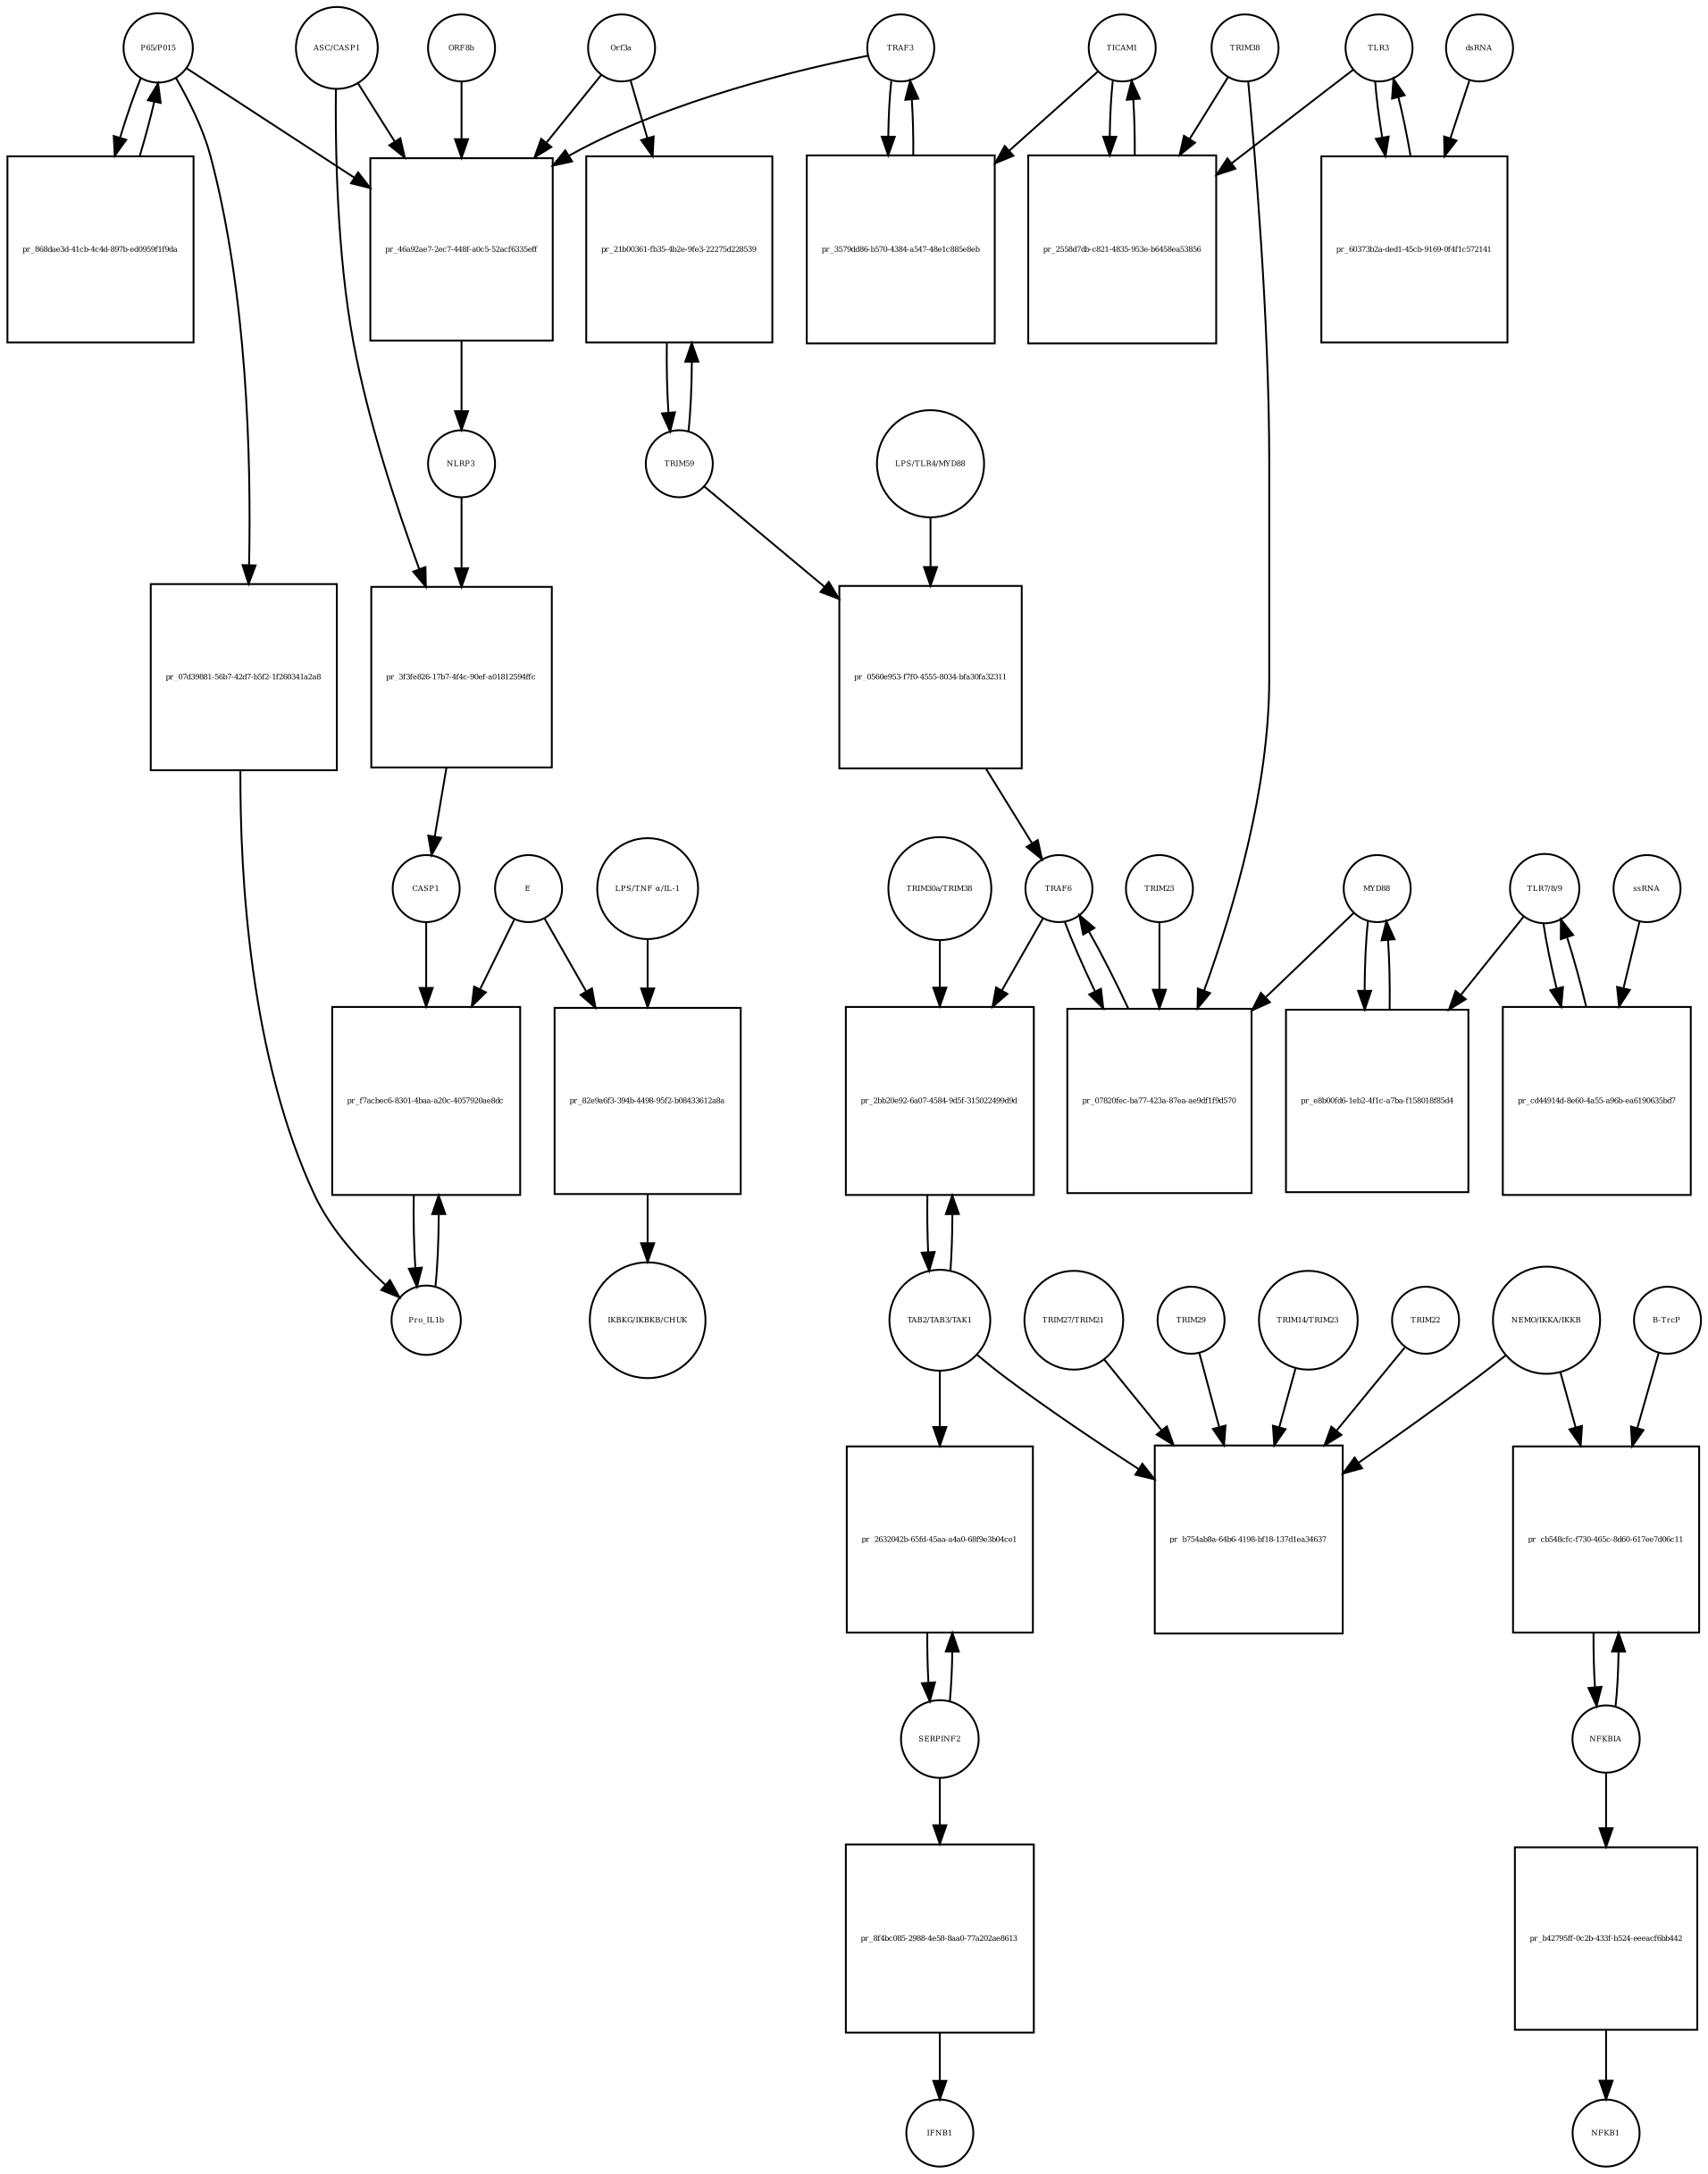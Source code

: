 strict digraph  {
Orf3a [annotation="", bipartite=0, cls=macromolecule, fontsize=4, label=Orf3a, shape=circle];
"pr_46a92ae7-2ec7-448f-a0c5-52acf6335eff" [annotation="", bipartite=1, cls=process, fontsize=4, label="pr_46a92ae7-2ec7-448f-a0c5-52acf6335eff", shape=square];
TRAF3 [annotation=urn_miriam_hgnc_12033, bipartite=0, cls=macromolecule, fontsize=4, label=TRAF3, shape=circle];
NLRP3 [annotation=urn_miriam_hgnc_16400, bipartite=0, cls=macromolecule, fontsize=4, label=NLRP3, shape=circle];
"ASC/CASP1" [annotation="urn_miriam_hgnc_16608|urn_miriam_hgnc_1499", bipartite=0, cls=complex, fontsize=4, label="ASC/CASP1", shape=circle];
"P65/P015" [annotation="urn_miriam_hgnc_9955|urn_miriam_hgnc_7794", bipartite=0, cls=complex, fontsize=4, label="P65/P015", shape=circle];
ORF8b [annotation=urn_miriam_uniprot_Q6S8E2, bipartite=0, cls=macromolecule, fontsize=4, label=ORF8b, shape=circle];
"pr_3f3fe826-17b7-4f4c-90ef-a01812594ffc" [annotation="", bipartite=1, cls=process, fontsize=4, label="pr_3f3fe826-17b7-4f4c-90ef-a01812594ffc", shape=square];
CASP1 [annotation=urn_miriam_hgnc_1499, bipartite=0, cls=macromolecule, fontsize=4, label=CASP1, shape=circle];
"pr_868dae3d-41cb-4c4d-897b-ed0959f1f9da" [annotation="", bipartite=1, cls=process, fontsize=4, label="pr_868dae3d-41cb-4c4d-897b-ed0959f1f9da", shape=square];
"LPS/TLR4/MYD88" [annotation="urn_miriam_hgnc_6121|urn_miriam_hgnc_11850|urn_miriam_hgnc_7562", bipartite=0, cls=complex, fontsize=4, label="LPS/TLR4/MYD88", shape=circle];
"pr_0560e953-f7f0-4555-8034-bfa30fa32311" [annotation="", bipartite=1, cls=process, fontsize=4, label="pr_0560e953-f7f0-4555-8034-bfa30fa32311", shape=square];
TRAF6 [annotation=urn_miriam_hgnc_12036, bipartite=0, cls=macromolecule, fontsize=4, label=TRAF6, shape=circle];
TRIM59 [annotation=urn_miriam_pubmed_22588174, bipartite=0, cls=macromolecule, fontsize=4, label=TRIM59, shape=circle];
NFKBIA [annotation=urn_miriam_hgnc_7797, bipartite=0, cls=macromolecule, fontsize=4, label=NFKBIA, shape=circle];
"pr_cb548cfc-f730-465c-8d60-617ee7d06c11" [annotation="", bipartite=1, cls=process, fontsize=4, label="pr_cb548cfc-f730-465c-8d60-617ee7d06c11", shape=square];
"B-TrcP" [annotation=urn_miriam_hgnc_1144, bipartite=0, cls=macromolecule, fontsize=4, label="B-TrcP", shape=circle];
"NEMO/IKKA/IKKB" [annotation="urn_miriam_hgnc_5961|urn_miriam_hgnc_5960|urn_miriam_hgnc_1974", bipartite=0, cls=complex, fontsize=4, label="NEMO/IKKA/IKKB", shape=circle];
"LPS/TNF α/IL-1" [annotation="urn_miriam_hgnc_6121|urn_miriam_hgnc_11892|urn_miriam_hgnc_5991", bipartite=0, cls=complex, fontsize=4, label="LPS/TNF α/IL-1", shape=circle];
"pr_82e9a6f3-394b-4498-95f2-b08433612a8a" [annotation="", bipartite=1, cls=process, fontsize=4, label="pr_82e9a6f3-394b-4498-95f2-b08433612a8a", shape=square];
E [annotation=urn_miriam_ncbiprotein_1796318600, bipartite=0, cls=macromolecule, fontsize=4, label=E, shape=circle];
"IKBKG/IKBKB/CHUK" [annotation="urn_miriam_hgnc_5961|urn_miriam_hgnc_5960|urn_miriam_hgnc_1974", bipartite=0, cls=complex, fontsize=4, label="IKBKG/IKBKB/CHUK", shape=circle];
Pro_IL1b [annotation=urn_miriam_hgnc_5992, bipartite=0, cls=macromolecule, fontsize=4, label=Pro_IL1b, shape=circle];
"pr_f7acbec6-8301-4baa-a20c-4057920ae8dc" [annotation="", bipartite=1, cls=process, fontsize=4, label="pr_f7acbec6-8301-4baa-a20c-4057920ae8dc", shape=square];
SERPINF2 [annotation=urn_miriam_hgnc_9075, bipartite=0, cls=macromolecule, fontsize=4, label=SERPINF2, shape=circle];
"pr_8f4bc085-2988-4e58-8aa0-77a202ae8613" [annotation="", bipartite=1, cls=process, fontsize=4, label="pr_8f4bc085-2988-4e58-8aa0-77a202ae8613", shape=square];
IFNB1 [annotation=urn_miriam_pubmed_5434, bipartite=0, cls=macromolecule, fontsize=4, label=IFNB1, shape=circle];
"pr_07d39881-56b7-42d7-b5f2-1f260341a2a8" [annotation="", bipartite=1, cls=process, fontsize=4, label="pr_07d39881-56b7-42d7-b5f2-1f260341a2a8", shape=square];
TLR3 [annotation=urn_miriam_hgnc_11849, bipartite=0, cls=macromolecule, fontsize=4, label=TLR3, shape=circle];
"pr_60373b2a-ded1-45cb-9169-0f4f1c572141" [annotation="", bipartite=1, cls=process, fontsize=4, label="pr_60373b2a-ded1-45cb-9169-0f4f1c572141", shape=square];
dsRNA [annotation="", bipartite=0, cls="nucleic acid feature", fontsize=4, label=dsRNA, shape=circle];
TICAM1 [annotation=urn_miriam_hgnc_18348, bipartite=0, cls=macromolecule, fontsize=4, label=TICAM1, shape=circle];
"pr_2558d7db-c821-4835-953e-b6458ea53856" [annotation="", bipartite=1, cls=process, fontsize=4, label="pr_2558d7db-c821-4835-953e-b6458ea53856", shape=square];
TRIM38 [annotation=urn_miriam_hgnc_10059, bipartite=0, cls=macromolecule, fontsize=4, label=TRIM38, shape=circle];
"pr_21b00361-fb35-4b2e-9fe3-22275d228539" [annotation="", bipartite=1, cls=process, fontsize=4, label="pr_21b00361-fb35-4b2e-9fe3-22275d228539", shape=square];
"TLR7/8/9" [annotation="urn_miriam_hgnc_15633|urn_miriam_hgnc_15632|urn_miriam_hgnc_15631", bipartite=0, cls=complex, fontsize=4, label="TLR7/8/9", shape=circle];
"pr_cd44914d-8e60-4a55-a96b-ea6190635bd7" [annotation="", bipartite=1, cls=process, fontsize=4, label="pr_cd44914d-8e60-4a55-a96b-ea6190635bd7", shape=square];
ssRNA [annotation="", bipartite=0, cls="nucleic acid feature", fontsize=4, label=ssRNA, shape=circle];
MYD88 [annotation=urn_miriam_hgnc_7562, bipartite=0, cls=macromolecule, fontsize=4, label=MYD88, shape=circle];
"pr_e8b00fd6-1eb2-4f1c-a7ba-f158018f85d4" [annotation="", bipartite=1, cls=process, fontsize=4, label="pr_e8b00fd6-1eb2-4f1c-a7ba-f158018f85d4", shape=square];
"pr_07820fec-ba77-423a-87ea-ae9df1f9d570" [annotation="", bipartite=1, cls=process, fontsize=4, label="pr_07820fec-ba77-423a-87ea-ae9df1f9d570", shape=square];
TRIM23 [annotation=urn_miriam_hgnc_660, bipartite=0, cls=macromolecule, fontsize=4, label=TRIM23, shape=circle];
"TAB2/TAB3/TAK1" [annotation="urn_miriam_hgnc_17075|urn_miriam_hgnc_30681|urn_miriam_hgnc_6859", bipartite=0, cls=complex, fontsize=4, label="TAB2/TAB3/TAK1", shape=circle];
"pr_2bb20e92-6a07-4584-9d5f-315022499d9d" [annotation="", bipartite=1, cls=process, fontsize=4, label="pr_2bb20e92-6a07-4584-9d5f-315022499d9d", shape=square];
"TRIM30a/TRIM38" [annotation=urn_miriam_hgnc_10059, bipartite=0, cls=complex, fontsize=4, label="TRIM30a/TRIM38", shape=circle];
"pr_b754ab8a-64b6-4198-bf18-137d1ea34637" [annotation="", bipartite=1, cls=process, fontsize=4, label="pr_b754ab8a-64b6-4198-bf18-137d1ea34637", shape=square];
TRIM22 [annotation=urn_miriam_hgnc_16379, bipartite=0, cls=macromolecule, fontsize=4, label=TRIM22, shape=circle];
"TRIM27/TRIM21" [annotation="urn_miriam_hgnc_9975|urn_miriam_hgnc_11312", bipartite=0, cls=complex, fontsize=4, label="TRIM27/TRIM21", shape=circle];
TRIM29 [annotation=urn_miriam_hgnc_17274, bipartite=0, cls=macromolecule, fontsize=4, label=TRIM29, shape=circle];
"TRIM14/TRIM23" [annotation="urn_miriam_hgnc_16283|urn_miriam_hgnc_660", bipartite=0, cls=complex, fontsize=4, label="TRIM14/TRIM23", shape=circle];
"pr_2632042b-65fd-45aa-a4a0-68f9e3b04ce1" [annotation="", bipartite=1, cls=process, fontsize=4, label="pr_2632042b-65fd-45aa-a4a0-68f9e3b04ce1", shape=square];
"pr_3579dd86-b570-4384-a547-48e1c885e8eb" [annotation="", bipartite=1, cls=process, fontsize=4, label="pr_3579dd86-b570-4384-a547-48e1c885e8eb", shape=square];
"pr_b42795ff-0c2b-433f-b524-eeeacf6bb442" [annotation="", bipartite=1, cls=process, fontsize=4, label="pr_b42795ff-0c2b-433f-b524-eeeacf6bb442", shape=square];
NFKB1 [annotation=urn_miriam_hgnc_7794, bipartite=0, cls=macromolecule, fontsize=4, label=NFKB1, shape=circle];
Orf3a -> "pr_46a92ae7-2ec7-448f-a0c5-52acf6335eff"  [annotation="", interaction_type=consumption];
Orf3a -> "pr_21b00361-fb35-4b2e-9fe3-22275d228539"  [annotation=urn_miriam_pubmed_28829373, interaction_type="necessary stimulation"];
"pr_46a92ae7-2ec7-448f-a0c5-52acf6335eff" -> NLRP3  [annotation="", interaction_type=production];
TRAF3 -> "pr_46a92ae7-2ec7-448f-a0c5-52acf6335eff"  [annotation="", interaction_type=consumption];
TRAF3 -> "pr_3579dd86-b570-4384-a547-48e1c885e8eb"  [annotation="", interaction_type=consumption];
NLRP3 -> "pr_3f3fe826-17b7-4f4c-90ef-a01812594ffc"  [annotation=urn_miriam_pubmed_31034780, interaction_type=catalysis];
"ASC/CASP1" -> "pr_46a92ae7-2ec7-448f-a0c5-52acf6335eff"  [annotation="", interaction_type=consumption];
"ASC/CASP1" -> "pr_3f3fe826-17b7-4f4c-90ef-a01812594ffc"  [annotation="", interaction_type=consumption];
"P65/P015" -> "pr_46a92ae7-2ec7-448f-a0c5-52acf6335eff"  [annotation="", interaction_type=consumption];
"P65/P015" -> "pr_868dae3d-41cb-4c4d-897b-ed0959f1f9da"  [annotation="", interaction_type=consumption];
"P65/P015" -> "pr_07d39881-56b7-42d7-b5f2-1f260341a2a8"  [annotation="", interaction_type=consumption];
ORF8b -> "pr_46a92ae7-2ec7-448f-a0c5-52acf6335eff"  [annotation="", interaction_type=consumption];
"pr_3f3fe826-17b7-4f4c-90ef-a01812594ffc" -> CASP1  [annotation="", interaction_type=production];
CASP1 -> "pr_f7acbec6-8301-4baa-a20c-4057920ae8dc"  [annotation=urn_miriam_pubmed_31034780, interaction_type=catalysis];
"pr_868dae3d-41cb-4c4d-897b-ed0959f1f9da" -> "P65/P015"  [annotation="", interaction_type=production];
"LPS/TLR4/MYD88" -> "pr_0560e953-f7f0-4555-8034-bfa30fa32311"  [annotation="", interaction_type=consumption];
"pr_0560e953-f7f0-4555-8034-bfa30fa32311" -> TRAF6  [annotation="", interaction_type=production];
TRAF6 -> "pr_07820fec-ba77-423a-87ea-ae9df1f9d570"  [annotation="", interaction_type=consumption];
TRAF6 -> "pr_2bb20e92-6a07-4584-9d5f-315022499d9d"  [annotation="urn_miriam_pubmed_23758787|urn_miriam_pubmed_25172371", interaction_type="necessary stimulation"];
TRIM59 -> "pr_0560e953-f7f0-4555-8034-bfa30fa32311"  [annotation="urn_miriam_pubmed_23758787|urn_miriam_pubmed_22588174", interaction_type=inhibition];
TRIM59 -> "pr_21b00361-fb35-4b2e-9fe3-22275d228539"  [annotation="", interaction_type=consumption];
NFKBIA -> "pr_cb548cfc-f730-465c-8d60-617ee7d06c11"  [annotation="", interaction_type=consumption];
NFKBIA -> "pr_b42795ff-0c2b-433f-b524-eeeacf6bb442"  [annotation="", interaction_type=consumption];
"pr_cb548cfc-f730-465c-8d60-617ee7d06c11" -> NFKBIA  [annotation="", interaction_type=production];
"B-TrcP" -> "pr_cb548cfc-f730-465c-8d60-617ee7d06c11"  [annotation=urn_miriam_pubmed_21135871, interaction_type=catalysis];
"NEMO/IKKA/IKKB" -> "pr_cb548cfc-f730-465c-8d60-617ee7d06c11"  [annotation=urn_miriam_pubmed_21135871, interaction_type=catalysis];
"NEMO/IKKA/IKKB" -> "pr_b754ab8a-64b6-4198-bf18-137d1ea34637"  [annotation="", interaction_type=consumption];
"LPS/TNF α/IL-1" -> "pr_82e9a6f3-394b-4498-95f2-b08433612a8a"  [annotation="", interaction_type=consumption];
"pr_82e9a6f3-394b-4498-95f2-b08433612a8a" -> "IKBKG/IKBKB/CHUK"  [annotation="", interaction_type=production];
E -> "pr_82e9a6f3-394b-4498-95f2-b08433612a8a"  [annotation="", interaction_type=consumption];
E -> "pr_f7acbec6-8301-4baa-a20c-4057920ae8dc"  [annotation=urn_miriam_pubmed_31034780, interaction_type=catalysis];
Pro_IL1b -> "pr_f7acbec6-8301-4baa-a20c-4057920ae8dc"  [annotation="", interaction_type=consumption];
"pr_f7acbec6-8301-4baa-a20c-4057920ae8dc" -> Pro_IL1b  [annotation="", interaction_type=production];
SERPINF2 -> "pr_8f4bc085-2988-4e58-8aa0-77a202ae8613"  [annotation="", interaction_type=consumption];
SERPINF2 -> "pr_2632042b-65fd-45aa-a4a0-68f9e3b04ce1"  [annotation="", interaction_type=consumption];
"pr_8f4bc085-2988-4e58-8aa0-77a202ae8613" -> IFNB1  [annotation="", interaction_type=production];
"pr_07d39881-56b7-42d7-b5f2-1f260341a2a8" -> Pro_IL1b  [annotation="", interaction_type=production];
TLR3 -> "pr_60373b2a-ded1-45cb-9169-0f4f1c572141"  [annotation="", interaction_type=consumption];
TLR3 -> "pr_2558d7db-c821-4835-953e-b6458ea53856"  [annotation="urn_miriam_pubmed_23758787|urn_miriam_pubmed_22539786", interaction_type="necessary stimulation"];
"pr_60373b2a-ded1-45cb-9169-0f4f1c572141" -> TLR3  [annotation="", interaction_type=production];
dsRNA -> "pr_60373b2a-ded1-45cb-9169-0f4f1c572141"  [annotation=urn_miriam_pubmed_23758787, interaction_type="necessary stimulation"];
TICAM1 -> "pr_2558d7db-c821-4835-953e-b6458ea53856"  [annotation="", interaction_type=consumption];
TICAM1 -> "pr_3579dd86-b570-4384-a547-48e1c885e8eb"  [annotation=urn_miriam_pubmed_28829373, interaction_type="necessary stimulation"];
"pr_2558d7db-c821-4835-953e-b6458ea53856" -> TICAM1  [annotation="", interaction_type=production];
TRIM38 -> "pr_2558d7db-c821-4835-953e-b6458ea53856"  [annotation="urn_miriam_pubmed_23758787|urn_miriam_pubmed_22539786", interaction_type=inhibition];
TRIM38 -> "pr_07820fec-ba77-423a-87ea-ae9df1f9d570"  [annotation="urn_miriam_pubmed_15361868|urn_miriam_pubmed_22539786|urn_miriam_pubmed_20724660", interaction_type=inhibition];
"pr_21b00361-fb35-4b2e-9fe3-22275d228539" -> TRIM59  [annotation="", interaction_type=production];
"TLR7/8/9" -> "pr_cd44914d-8e60-4a55-a96b-ea6190635bd7"  [annotation="", interaction_type=consumption];
"TLR7/8/9" -> "pr_e8b00fd6-1eb2-4f1c-a7ba-f158018f85d4"  [annotation=urn_miriam_pubmed_15361868, interaction_type="necessary stimulation"];
"pr_cd44914d-8e60-4a55-a96b-ea6190635bd7" -> "TLR7/8/9"  [annotation="", interaction_type=production];
ssRNA -> "pr_cd44914d-8e60-4a55-a96b-ea6190635bd7"  [annotation=urn_miriam_pubmed_21782231, interaction_type="necessary stimulation"];
MYD88 -> "pr_e8b00fd6-1eb2-4f1c-a7ba-f158018f85d4"  [annotation="", interaction_type=consumption];
MYD88 -> "pr_07820fec-ba77-423a-87ea-ae9df1f9d570"  [annotation="urn_miriam_pubmed_15361868|urn_miriam_pubmed_22539786|urn_miriam_pubmed_20724660", interaction_type="necessary stimulation"];
"pr_e8b00fd6-1eb2-4f1c-a7ba-f158018f85d4" -> MYD88  [annotation="", interaction_type=production];
"pr_07820fec-ba77-423a-87ea-ae9df1f9d570" -> TRAF6  [annotation="", interaction_type=production];
TRIM23 -> "pr_07820fec-ba77-423a-87ea-ae9df1f9d570"  [annotation="urn_miriam_pubmed_15361868|urn_miriam_pubmed_22539786|urn_miriam_pubmed_20724660", interaction_type="necessary stimulation"];
"TAB2/TAB3/TAK1" -> "pr_2bb20e92-6a07-4584-9d5f-315022499d9d"  [annotation="", interaction_type=consumption];
"TAB2/TAB3/TAK1" -> "pr_b754ab8a-64b6-4198-bf18-137d1ea34637"  [annotation="urn_miriam_pubmed_23758787|urn_miriam_pubmed_23408607|urn_miriam_pubmed_26358190|urn_miriam_pubmed_27695001|urn_miriam_pubmed_24379373|urn_miriam_pubmed_20724660", interaction_type="necessary stimulation"];
"TAB2/TAB3/TAK1" -> "pr_2632042b-65fd-45aa-a4a0-68f9e3b04ce1"  [annotation=urn_miriam_pubmed_17706453, interaction_type="necessary stimulation"];
"pr_2bb20e92-6a07-4584-9d5f-315022499d9d" -> "TAB2/TAB3/TAK1"  [annotation="", interaction_type=production];
"TRIM30a/TRIM38" -> "pr_2bb20e92-6a07-4584-9d5f-315022499d9d"  [annotation="urn_miriam_pubmed_23758787|urn_miriam_pubmed_25172371", interaction_type=inhibition];
TRIM22 -> "pr_b754ab8a-64b6-4198-bf18-137d1ea34637"  [annotation="urn_miriam_pubmed_23758787|urn_miriam_pubmed_23408607|urn_miriam_pubmed_26358190|urn_miriam_pubmed_27695001|urn_miriam_pubmed_24379373|urn_miriam_pubmed_20724660", interaction_type=inhibition];
"TRIM27/TRIM21" -> "pr_b754ab8a-64b6-4198-bf18-137d1ea34637"  [annotation="urn_miriam_pubmed_23758787|urn_miriam_pubmed_23408607|urn_miriam_pubmed_26358190|urn_miriam_pubmed_27695001|urn_miriam_pubmed_24379373|urn_miriam_pubmed_20724660", interaction_type=inhibition];
TRIM29 -> "pr_b754ab8a-64b6-4198-bf18-137d1ea34637"  [annotation="urn_miriam_pubmed_23758787|urn_miriam_pubmed_23408607|urn_miriam_pubmed_26358190|urn_miriam_pubmed_27695001|urn_miriam_pubmed_24379373|urn_miriam_pubmed_20724660", interaction_type=inhibition];
"TRIM14/TRIM23" -> "pr_b754ab8a-64b6-4198-bf18-137d1ea34637"  [annotation="urn_miriam_pubmed_23758787|urn_miriam_pubmed_23408607|urn_miriam_pubmed_26358190|urn_miriam_pubmed_27695001|urn_miriam_pubmed_24379373|urn_miriam_pubmed_20724660", interaction_type="necessary stimulation"];
"pr_2632042b-65fd-45aa-a4a0-68f9e3b04ce1" -> SERPINF2  [annotation="", interaction_type=production];
"pr_3579dd86-b570-4384-a547-48e1c885e8eb" -> TRAF3  [annotation="", interaction_type=production];
"pr_b42795ff-0c2b-433f-b524-eeeacf6bb442" -> NFKB1  [annotation="", interaction_type=production];
}
